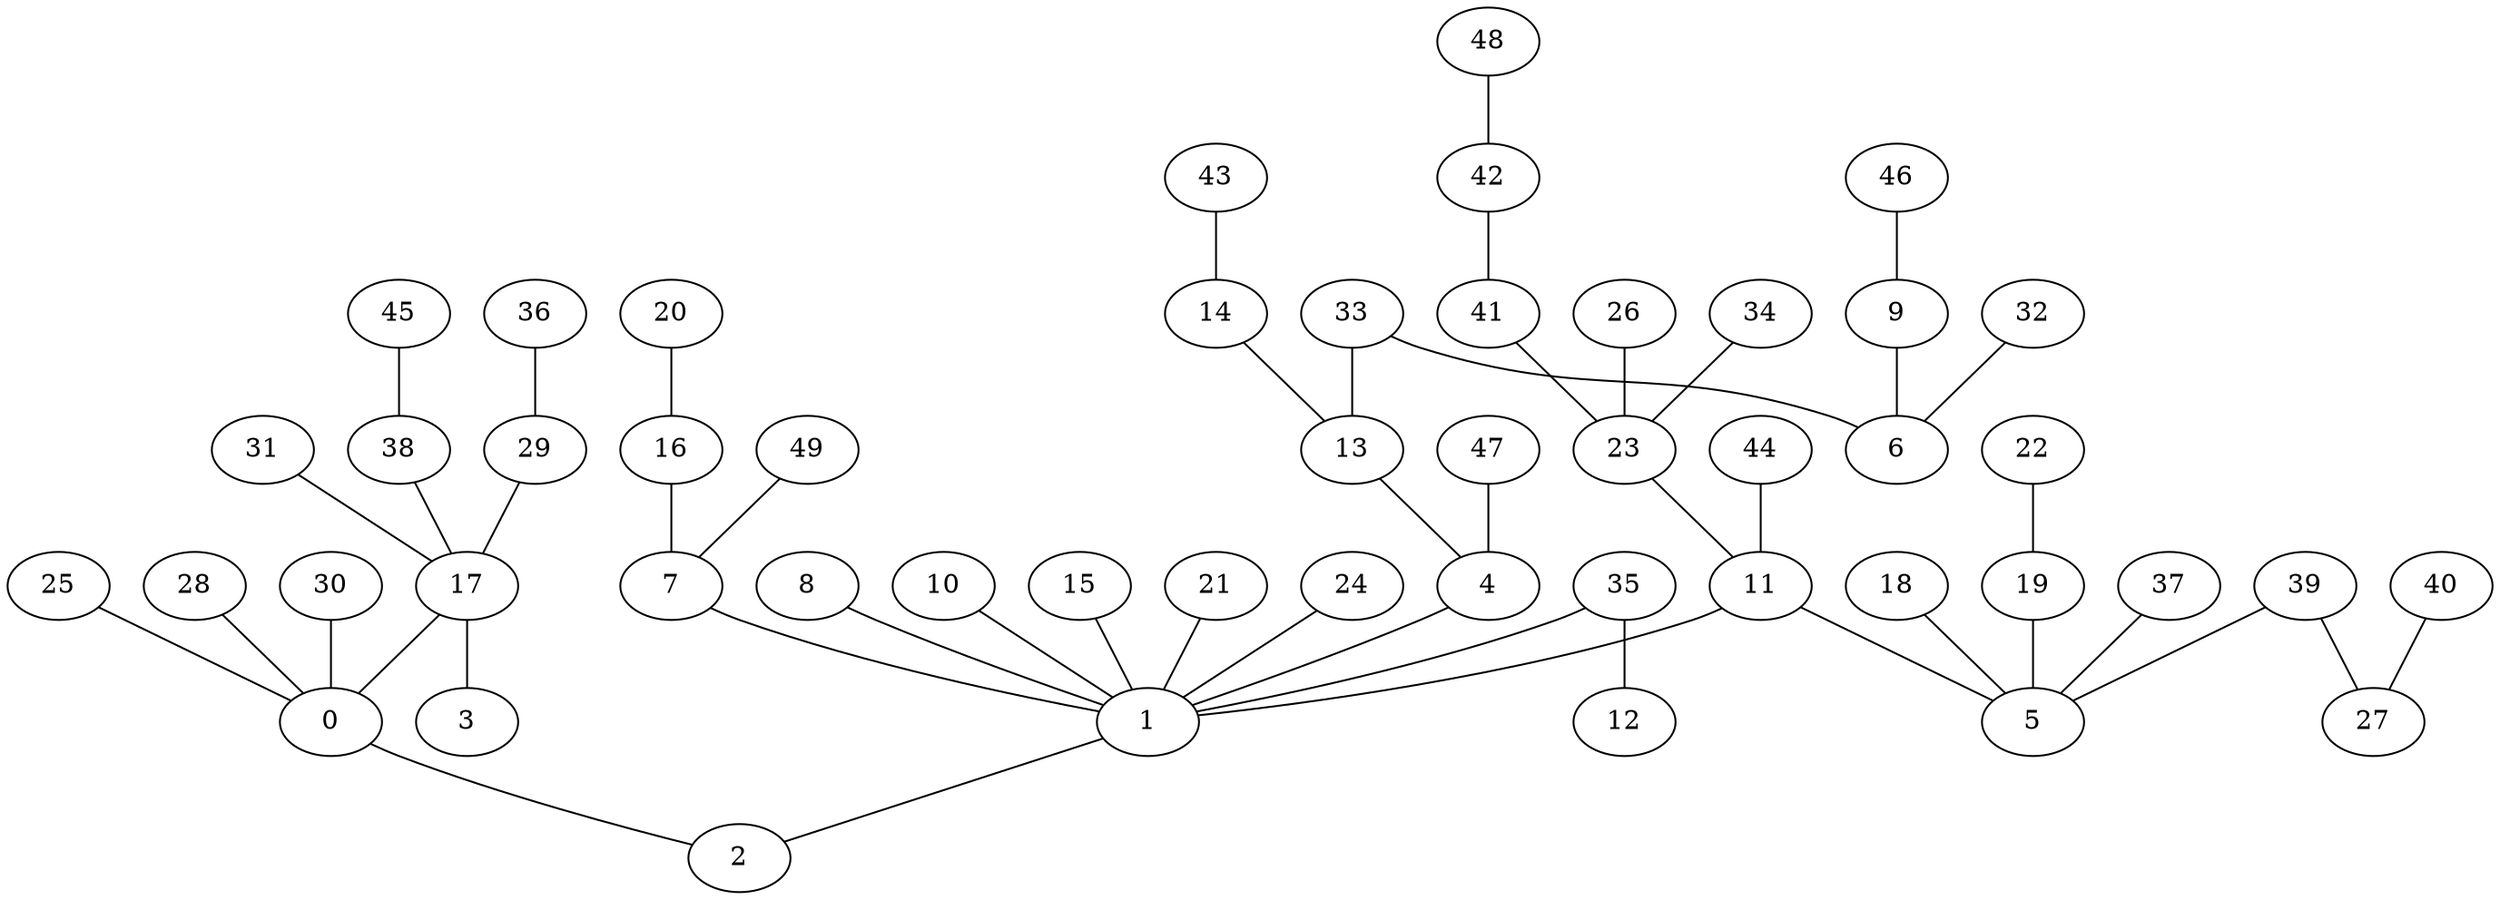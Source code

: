 graph grafoDorogovtsev_50_KruskalI  {
0;
1;
2;
3;
4;
5;
6;
7;
8;
9;
10;
11;
12;
13;
14;
15;
16;
17;
18;
19;
20;
21;
22;
23;
24;
25;
26;
27;
28;
29;
30;
31;
32;
33;
34;
35;
36;
37;
38;
39;
40;
41;
42;
43;
44;
45;
46;
47;
48;
49;
37 -- 5;
39 -- 27;
42 -- 41;
25 -- 0;
35 -- 12;
24 -- 1;
40 -- 27;
9 -- 6;
29 -- 17;
49 -- 7;
48 -- 42;
32 -- 6;
19 -- 5;
36 -- 29;
45 -- 38;
28 -- 0;
39 -- 5;
1 -- 2;
21 -- 1;
31 -- 17;
8 -- 1;
17 -- 0;
7 -- 1;
33 -- 6;
47 -- 4;
43 -- 14;
15 -- 1;
23 -- 11;
22 -- 19;
30 -- 0;
4 -- 1;
11 -- 5;
20 -- 16;
18 -- 5;
33 -- 13;
13 -- 4;
14 -- 13;
41 -- 23;
46 -- 9;
35 -- 1;
38 -- 17;
44 -- 11;
16 -- 7;
17 -- 3;
10 -- 1;
11 -- 1;
26 -- 23;
34 -- 23;
0 -- 2;
}